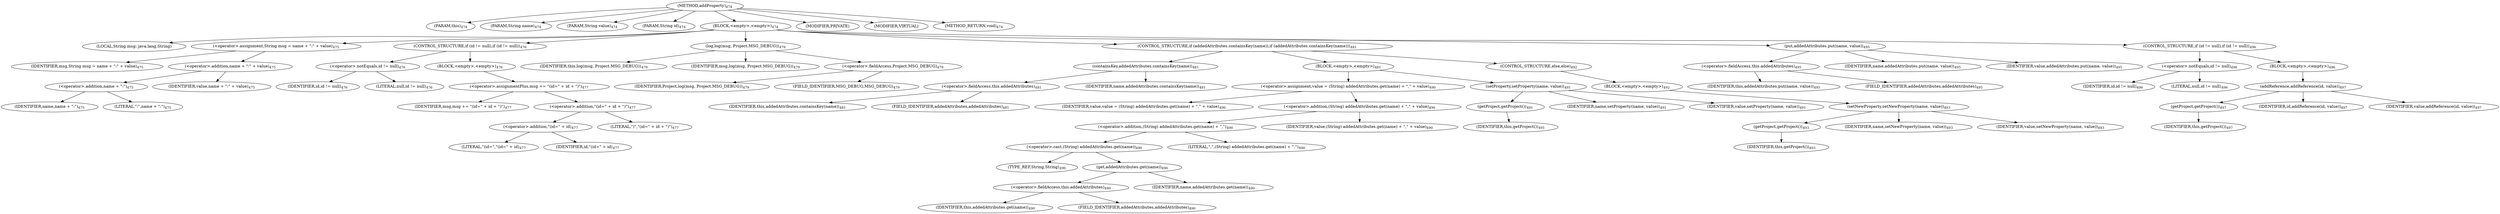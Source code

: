 digraph "addProperty" {  
"769" [label = <(METHOD,addProperty)<SUB>474</SUB>> ]
"31" [label = <(PARAM,this)<SUB>474</SUB>> ]
"770" [label = <(PARAM,String name)<SUB>474</SUB>> ]
"771" [label = <(PARAM,String value)<SUB>474</SUB>> ]
"772" [label = <(PARAM,String id)<SUB>474</SUB>> ]
"773" [label = <(BLOCK,&lt;empty&gt;,&lt;empty&gt;)<SUB>474</SUB>> ]
"774" [label = <(LOCAL,String msg: java.lang.String)> ]
"775" [label = <(&lt;operator&gt;.assignment,String msg = name + &quot;:&quot; + value)<SUB>475</SUB>> ]
"776" [label = <(IDENTIFIER,msg,String msg = name + &quot;:&quot; + value)<SUB>475</SUB>> ]
"777" [label = <(&lt;operator&gt;.addition,name + &quot;:&quot; + value)<SUB>475</SUB>> ]
"778" [label = <(&lt;operator&gt;.addition,name + &quot;:&quot;)<SUB>475</SUB>> ]
"779" [label = <(IDENTIFIER,name,name + &quot;:&quot;)<SUB>475</SUB>> ]
"780" [label = <(LITERAL,&quot;:&quot;,name + &quot;:&quot;)<SUB>475</SUB>> ]
"781" [label = <(IDENTIFIER,value,name + &quot;:&quot; + value)<SUB>475</SUB>> ]
"782" [label = <(CONTROL_STRUCTURE,if (id != null),if (id != null))<SUB>476</SUB>> ]
"783" [label = <(&lt;operator&gt;.notEquals,id != null)<SUB>476</SUB>> ]
"784" [label = <(IDENTIFIER,id,id != null)<SUB>476</SUB>> ]
"785" [label = <(LITERAL,null,id != null)<SUB>476</SUB>> ]
"786" [label = <(BLOCK,&lt;empty&gt;,&lt;empty&gt;)<SUB>476</SUB>> ]
"787" [label = <(&lt;operator&gt;.assignmentPlus,msg += &quot;(id=&quot; + id + &quot;)&quot;)<SUB>477</SUB>> ]
"788" [label = <(IDENTIFIER,msg,msg += &quot;(id=&quot; + id + &quot;)&quot;)<SUB>477</SUB>> ]
"789" [label = <(&lt;operator&gt;.addition,&quot;(id=&quot; + id + &quot;)&quot;)<SUB>477</SUB>> ]
"790" [label = <(&lt;operator&gt;.addition,&quot;(id=&quot; + id)<SUB>477</SUB>> ]
"791" [label = <(LITERAL,&quot;(id=&quot;,&quot;(id=&quot; + id)<SUB>477</SUB>> ]
"792" [label = <(IDENTIFIER,id,&quot;(id=&quot; + id)<SUB>477</SUB>> ]
"793" [label = <(LITERAL,&quot;)&quot;,&quot;(id=&quot; + id + &quot;)&quot;)<SUB>477</SUB>> ]
"794" [label = <(log,log(msg, Project.MSG_DEBUG))<SUB>479</SUB>> ]
"30" [label = <(IDENTIFIER,this,log(msg, Project.MSG_DEBUG))<SUB>479</SUB>> ]
"795" [label = <(IDENTIFIER,msg,log(msg, Project.MSG_DEBUG))<SUB>479</SUB>> ]
"796" [label = <(&lt;operator&gt;.fieldAccess,Project.MSG_DEBUG)<SUB>479</SUB>> ]
"797" [label = <(IDENTIFIER,Project,log(msg, Project.MSG_DEBUG))<SUB>479</SUB>> ]
"798" [label = <(FIELD_IDENTIFIER,MSG_DEBUG,MSG_DEBUG)<SUB>479</SUB>> ]
"799" [label = <(CONTROL_STRUCTURE,if (addedAttributes.containsKey(name)),if (addedAttributes.containsKey(name)))<SUB>481</SUB>> ]
"800" [label = <(containsKey,addedAttributes.containsKey(name))<SUB>481</SUB>> ]
"801" [label = <(&lt;operator&gt;.fieldAccess,this.addedAttributes)<SUB>481</SUB>> ]
"802" [label = <(IDENTIFIER,this,addedAttributes.containsKey(name))<SUB>481</SUB>> ]
"803" [label = <(FIELD_IDENTIFIER,addedAttributes,addedAttributes)<SUB>481</SUB>> ]
"804" [label = <(IDENTIFIER,name,addedAttributes.containsKey(name))<SUB>481</SUB>> ]
"805" [label = <(BLOCK,&lt;empty&gt;,&lt;empty&gt;)<SUB>481</SUB>> ]
"806" [label = <(&lt;operator&gt;.assignment,value = (String) addedAttributes.get(name) + &quot;,&quot; + value)<SUB>490</SUB>> ]
"807" [label = <(IDENTIFIER,value,value = (String) addedAttributes.get(name) + &quot;,&quot; + value)<SUB>490</SUB>> ]
"808" [label = <(&lt;operator&gt;.addition,(String) addedAttributes.get(name) + &quot;,&quot; + value)<SUB>490</SUB>> ]
"809" [label = <(&lt;operator&gt;.addition,(String) addedAttributes.get(name) + &quot;,&quot;)<SUB>490</SUB>> ]
"810" [label = <(&lt;operator&gt;.cast,(String) addedAttributes.get(name))<SUB>490</SUB>> ]
"811" [label = <(TYPE_REF,String,String)<SUB>490</SUB>> ]
"812" [label = <(get,addedAttributes.get(name))<SUB>490</SUB>> ]
"813" [label = <(&lt;operator&gt;.fieldAccess,this.addedAttributes)<SUB>490</SUB>> ]
"814" [label = <(IDENTIFIER,this,addedAttributes.get(name))<SUB>490</SUB>> ]
"815" [label = <(FIELD_IDENTIFIER,addedAttributes,addedAttributes)<SUB>490</SUB>> ]
"816" [label = <(IDENTIFIER,name,addedAttributes.get(name))<SUB>490</SUB>> ]
"817" [label = <(LITERAL,&quot;,&quot;,(String) addedAttributes.get(name) + &quot;,&quot;)<SUB>490</SUB>> ]
"818" [label = <(IDENTIFIER,value,(String) addedAttributes.get(name) + &quot;,&quot; + value)<SUB>490</SUB>> ]
"819" [label = <(setProperty,setProperty(name, value))<SUB>491</SUB>> ]
"820" [label = <(getProject,getProject())<SUB>491</SUB>> ]
"32" [label = <(IDENTIFIER,this,getProject())<SUB>491</SUB>> ]
"821" [label = <(IDENTIFIER,name,setProperty(name, value))<SUB>491</SUB>> ]
"822" [label = <(IDENTIFIER,value,setProperty(name, value))<SUB>491</SUB>> ]
"823" [label = <(CONTROL_STRUCTURE,else,else)<SUB>492</SUB>> ]
"824" [label = <(BLOCK,&lt;empty&gt;,&lt;empty&gt;)<SUB>492</SUB>> ]
"825" [label = <(setNewProperty,setNewProperty(name, value))<SUB>493</SUB>> ]
"826" [label = <(getProject,getProject())<SUB>493</SUB>> ]
"33" [label = <(IDENTIFIER,this,getProject())<SUB>493</SUB>> ]
"827" [label = <(IDENTIFIER,name,setNewProperty(name, value))<SUB>493</SUB>> ]
"828" [label = <(IDENTIFIER,value,setNewProperty(name, value))<SUB>493</SUB>> ]
"829" [label = <(put,addedAttributes.put(name, value))<SUB>495</SUB>> ]
"830" [label = <(&lt;operator&gt;.fieldAccess,this.addedAttributes)<SUB>495</SUB>> ]
"831" [label = <(IDENTIFIER,this,addedAttributes.put(name, value))<SUB>495</SUB>> ]
"832" [label = <(FIELD_IDENTIFIER,addedAttributes,addedAttributes)<SUB>495</SUB>> ]
"833" [label = <(IDENTIFIER,name,addedAttributes.put(name, value))<SUB>495</SUB>> ]
"834" [label = <(IDENTIFIER,value,addedAttributes.put(name, value))<SUB>495</SUB>> ]
"835" [label = <(CONTROL_STRUCTURE,if (id != null),if (id != null))<SUB>496</SUB>> ]
"836" [label = <(&lt;operator&gt;.notEquals,id != null)<SUB>496</SUB>> ]
"837" [label = <(IDENTIFIER,id,id != null)<SUB>496</SUB>> ]
"838" [label = <(LITERAL,null,id != null)<SUB>496</SUB>> ]
"839" [label = <(BLOCK,&lt;empty&gt;,&lt;empty&gt;)<SUB>496</SUB>> ]
"840" [label = <(addReference,addReference(id, value))<SUB>497</SUB>> ]
"841" [label = <(getProject,getProject())<SUB>497</SUB>> ]
"34" [label = <(IDENTIFIER,this,getProject())<SUB>497</SUB>> ]
"842" [label = <(IDENTIFIER,id,addReference(id, value))<SUB>497</SUB>> ]
"843" [label = <(IDENTIFIER,value,addReference(id, value))<SUB>497</SUB>> ]
"844" [label = <(MODIFIER,PRIVATE)> ]
"845" [label = <(MODIFIER,VIRTUAL)> ]
"846" [label = <(METHOD_RETURN,void)<SUB>474</SUB>> ]
  "769" -> "31" 
  "769" -> "770" 
  "769" -> "771" 
  "769" -> "772" 
  "769" -> "773" 
  "769" -> "844" 
  "769" -> "845" 
  "769" -> "846" 
  "773" -> "774" 
  "773" -> "775" 
  "773" -> "782" 
  "773" -> "794" 
  "773" -> "799" 
  "773" -> "829" 
  "773" -> "835" 
  "775" -> "776" 
  "775" -> "777" 
  "777" -> "778" 
  "777" -> "781" 
  "778" -> "779" 
  "778" -> "780" 
  "782" -> "783" 
  "782" -> "786" 
  "783" -> "784" 
  "783" -> "785" 
  "786" -> "787" 
  "787" -> "788" 
  "787" -> "789" 
  "789" -> "790" 
  "789" -> "793" 
  "790" -> "791" 
  "790" -> "792" 
  "794" -> "30" 
  "794" -> "795" 
  "794" -> "796" 
  "796" -> "797" 
  "796" -> "798" 
  "799" -> "800" 
  "799" -> "805" 
  "799" -> "823" 
  "800" -> "801" 
  "800" -> "804" 
  "801" -> "802" 
  "801" -> "803" 
  "805" -> "806" 
  "805" -> "819" 
  "806" -> "807" 
  "806" -> "808" 
  "808" -> "809" 
  "808" -> "818" 
  "809" -> "810" 
  "809" -> "817" 
  "810" -> "811" 
  "810" -> "812" 
  "812" -> "813" 
  "812" -> "816" 
  "813" -> "814" 
  "813" -> "815" 
  "819" -> "820" 
  "819" -> "821" 
  "819" -> "822" 
  "820" -> "32" 
  "823" -> "824" 
  "824" -> "825" 
  "825" -> "826" 
  "825" -> "827" 
  "825" -> "828" 
  "826" -> "33" 
  "829" -> "830" 
  "829" -> "833" 
  "829" -> "834" 
  "830" -> "831" 
  "830" -> "832" 
  "835" -> "836" 
  "835" -> "839" 
  "836" -> "837" 
  "836" -> "838" 
  "839" -> "840" 
  "840" -> "841" 
  "840" -> "842" 
  "840" -> "843" 
  "841" -> "34" 
}
